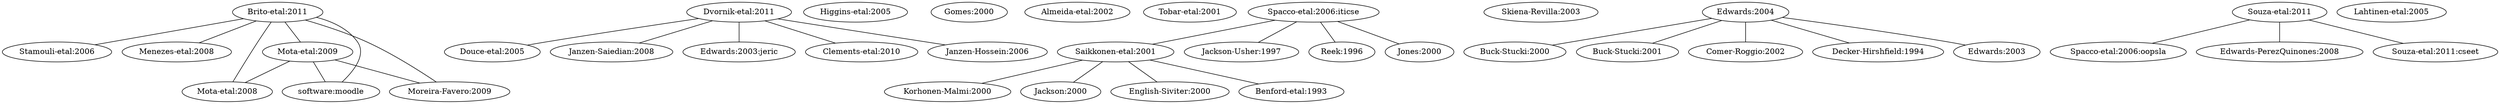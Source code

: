 graph {
   "Brito-etal:2011";
   "Stamouli-etal:2006";
   "Brito-etal:2011"-- "Menezes-etal:2008";
   "Brito-etal:2011"-- "Mota-etal:2008";
   "Brito-etal:2011"-- "software:moodle";
   "Brito-etal:2011"-- "Mota-etal:2009";
   "Brito-etal:2011"-- "Moreira-Favero:2009";
   "Brito-etal:2011"-- "Stamouli-etal:2006";
   "Menezes-etal:2008";
   "Mota-etal:2009";
   "Mota-etal:2009"-- "software:moodle";
   "Mota-etal:2009"-- "Mota-etal:2008";
   "Mota-etal:2009"-- "Moreira-Favero:2009";
   "Douce-etal:2005";
   "Higgins-etal:2005";
   "Gomes:2000";
   "Almeida-etal:2002";
   "Tobar-etal:2001";
   "Saikkonen-etal:2001";
   "Korhonen-Malmi:2000";
   "Jackson:2000";
   "English-Siviter:2000";
   "Benford-etal:1993";
   "Saikkonen-etal:2001"-- "Korhonen-Malmi:2000";
   "Saikkonen-etal:2001"-- "Jackson:2000";
   "Saikkonen-etal:2001"-- "English-Siviter:2000";
   "Saikkonen-etal:2001"-- "Benford-etal:1993";
   "Skiena-Revilla:2003";
   "Edwards:2004";
   "Buck-Stucki:2000";
   "Buck-Stucki:2001";
   "Comer-Roggio:2002";
   "Decker-Hirshfield:1994";
   "Edwards:2003";
   "Edwards:2004"-- "Buck-Stucki:2000";
   "Edwards:2004"-- "Buck-Stucki:2001";
   "Edwards:2004"-- "Comer-Roggio:2002";
   "Edwards:2004"-- "Decker-Hirshfield:1994";
   "Edwards:2004"-- "Edwards:2003";
   "Jackson-Usher:1997";
   "Spacco-etal:2006:iticse";
   "Reek:1996";
   "Jones:2000";
   "Spacco-etal:2006:iticse"-- "Reek:1996";
   "Spacco-etal:2006:iticse"-- "Saikkonen-etal:2001";
   "Spacco-etal:2006:iticse"-- "Jackson-Usher:1997";
   "Spacco-etal:2006:iticse"-- "Jones:2000";
   "Spacco-etal:2006:oopsla";
   "Edwards-PerezQuinones:2008";
   "Dvornik-etal:2011";
   "Janzen-Saiedian:2008";
   "Edwards:2003:jeric";
   "Clements-etal:2010";
   "Dvornik-etal:2011"-- "Janzen-Hossein:2006";
   "Dvornik-etal:2011"-- "Janzen-Saiedian:2008";
   "Dvornik-etal:2011"-- "Douce-etal:2005";
   "Dvornik-etal:2011"-- "Edwards:2003:jeric";
   "Dvornik-etal:2011"-- "Clements-etal:2010";
   "Janzen-Hossein:2006";
   "Lahtinen-etal:2005";
   "Souza-etal:2011";
   "Souza-etal:2011"-- "Edwards-PerezQuinones:2008";
   "Souza-etal:2011"-- "Souza-etal:2011:cseet";
   "Souza-etal:2011"-- "Spacco-etal:2006:oopsla";
}